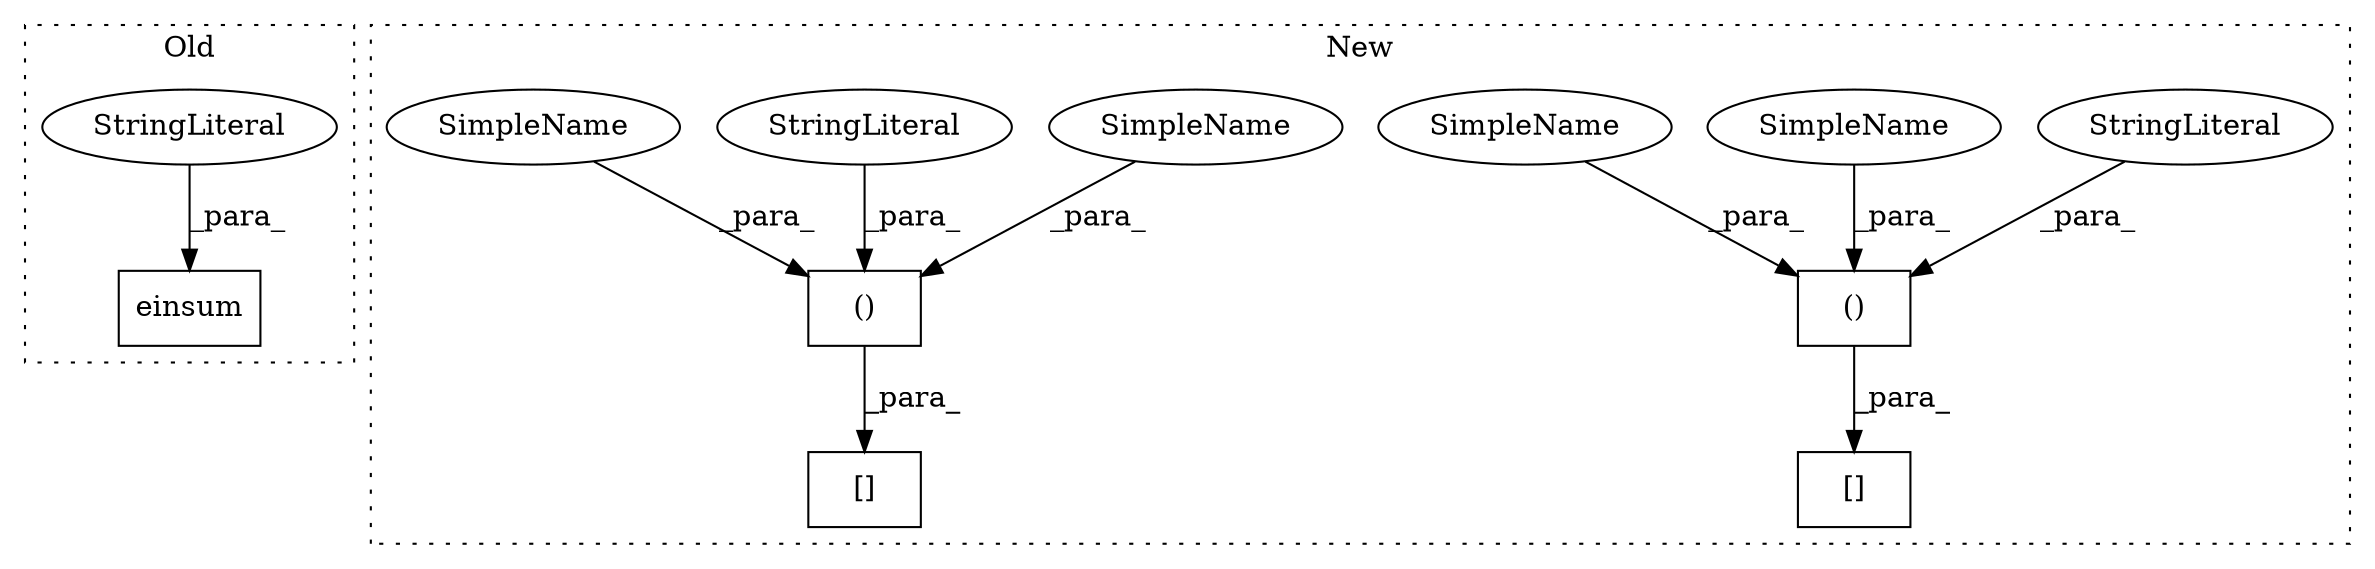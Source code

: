 digraph G {
subgraph cluster0 {
1 [label="einsum" a="32" s="6792,6829" l="7,1" shape="box"];
3 [label="StringLiteral" a="45" s="6799" l="15" shape="ellipse"];
label = "Old";
style="dotted";
}
subgraph cluster1 {
2 [label="()" a="106" s="7021" l="79" shape="box"];
4 [label="()" a="106" s="6827" l="79" shape="box"];
5 [label="[]" a="2" s="7001,7100" l="20,2" shape="box"];
6 [label="StringLiteral" a="45" s="7084" l="16" shape="ellipse"];
7 [label="[]" a="2" s="6785,6906" l="42,2" shape="box"];
8 [label="StringLiteral" a="45" s="6861" l="16" shape="ellipse"];
9 [label="SimpleName" a="42" s="7021" l="4" shape="ellipse"];
10 [label="SimpleName" a="42" s="6844" l="4" shape="ellipse"];
11 [label="SimpleName" a="42" s="7038" l="4" shape="ellipse"];
12 [label="SimpleName" a="42" s="6827" l="4" shape="ellipse"];
label = "New";
style="dotted";
}
2 -> 5 [label="_para_"];
3 -> 1 [label="_para_"];
4 -> 7 [label="_para_"];
6 -> 2 [label="_para_"];
8 -> 4 [label="_para_"];
9 -> 2 [label="_para_"];
10 -> 4 [label="_para_"];
11 -> 2 [label="_para_"];
12 -> 4 [label="_para_"];
}